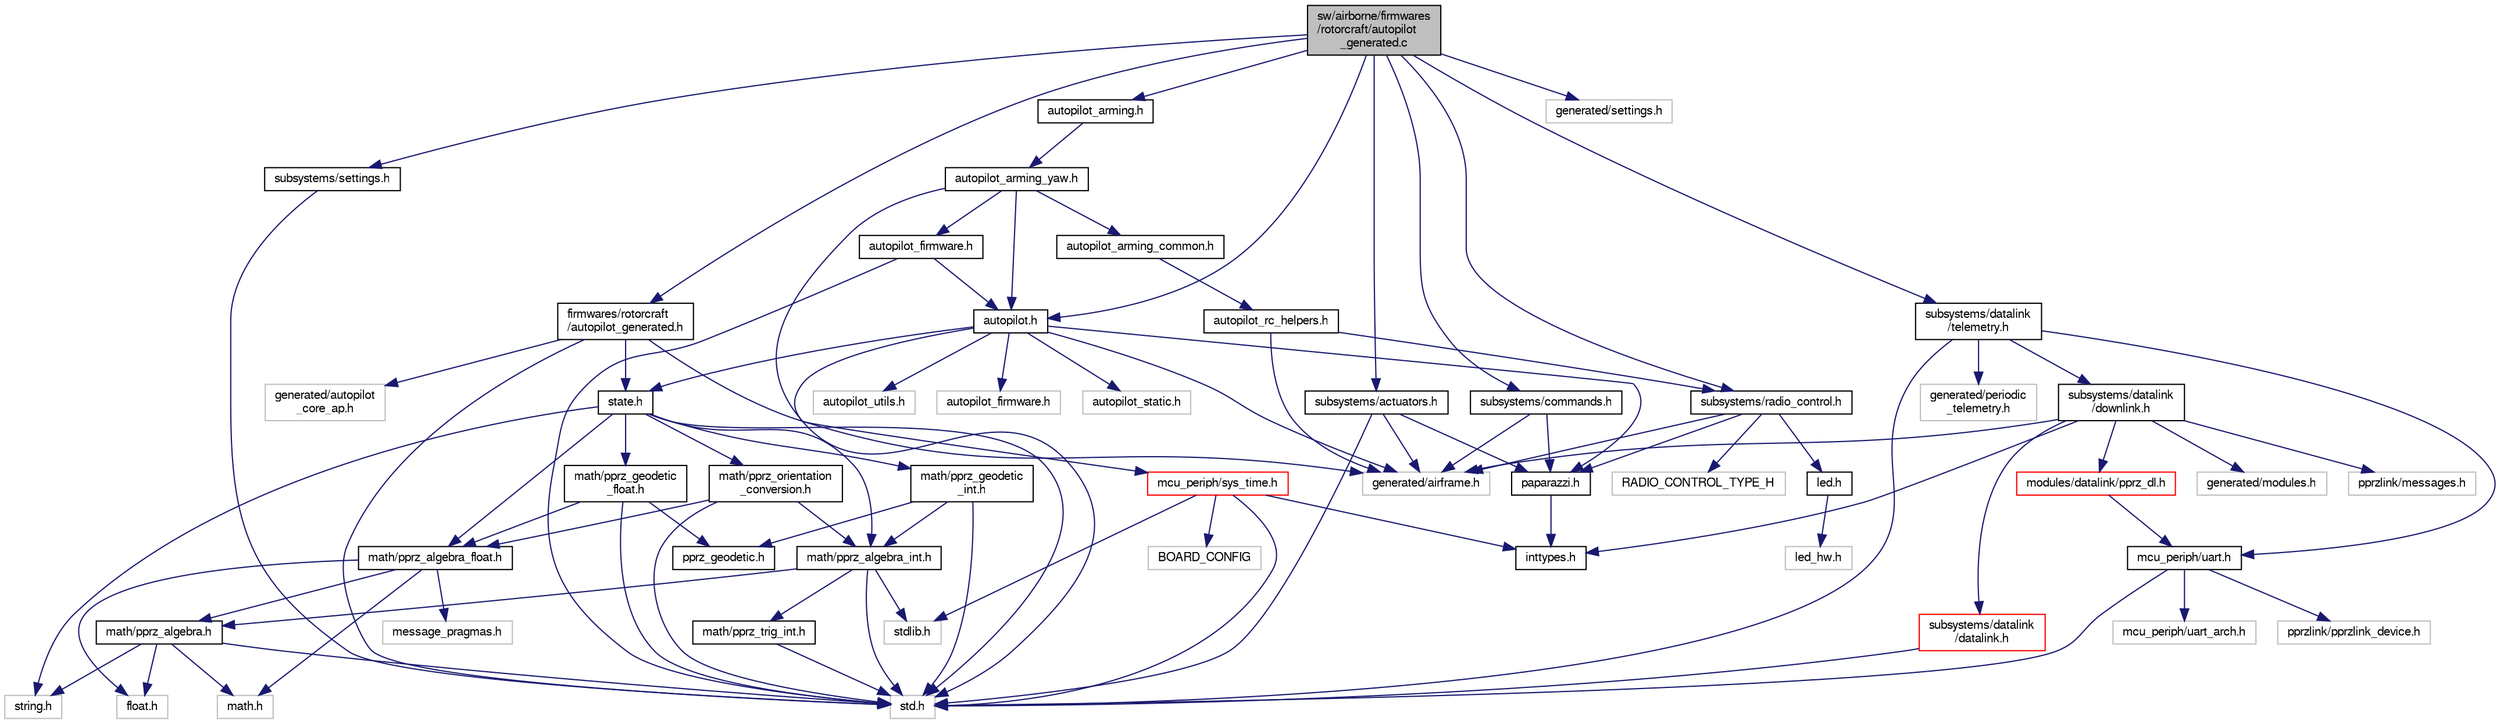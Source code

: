 digraph "sw/airborne/firmwares/rotorcraft/autopilot_generated.c"
{
  edge [fontname="FreeSans",fontsize="10",labelfontname="FreeSans",labelfontsize="10"];
  node [fontname="FreeSans",fontsize="10",shape=record];
  Node1 [label="sw/airborne/firmwares\l/rotorcraft/autopilot\l_generated.c",height=0.2,width=0.4,color="black", fillcolor="grey75", style="filled", fontcolor="black"];
  Node1 -> Node2 [color="midnightblue",fontsize="10",style="solid",fontname="FreeSans"];
  Node2 [label="firmwares/rotorcraft\l/autopilot_generated.h",height=0.2,width=0.4,color="black", fillcolor="white", style="filled",URL="$rotorcraft_2autopilot__generated_8h.html",tooltip="Autopilot generated implementation Calls the code generated from autopilot XML file. "];
  Node2 -> Node3 [color="midnightblue",fontsize="10",style="solid",fontname="FreeSans"];
  Node3 [label="std.h",height=0.2,width=0.4,color="grey75", fillcolor="white", style="filled"];
  Node2 -> Node4 [color="midnightblue",fontsize="10",style="solid",fontname="FreeSans"];
  Node4 [label="generated/autopilot\l_core_ap.h",height=0.2,width=0.4,color="grey75", fillcolor="white", style="filled"];
  Node2 -> Node5 [color="midnightblue",fontsize="10",style="solid",fontname="FreeSans"];
  Node5 [label="generated/airframe.h",height=0.2,width=0.4,color="grey75", fillcolor="white", style="filled"];
  Node2 -> Node6 [color="midnightblue",fontsize="10",style="solid",fontname="FreeSans"];
  Node6 [label="state.h",height=0.2,width=0.4,color="black", fillcolor="white", style="filled",URL="$state_8h.html",tooltip="API to get/set the generic vehicle states. "];
  Node6 -> Node7 [color="midnightblue",fontsize="10",style="solid",fontname="FreeSans"];
  Node7 [label="math/pprz_algebra_int.h",height=0.2,width=0.4,color="black", fillcolor="white", style="filled",URL="$pprz__algebra__int_8h.html",tooltip="Paparazzi fixed point algebra. "];
  Node7 -> Node3 [color="midnightblue",fontsize="10",style="solid",fontname="FreeSans"];
  Node7 -> Node8 [color="midnightblue",fontsize="10",style="solid",fontname="FreeSans"];
  Node8 [label="math/pprz_algebra.h",height=0.2,width=0.4,color="black", fillcolor="white", style="filled",URL="$pprz__algebra_8h.html",tooltip="Paparazzi generic algebra macros. "];
  Node8 -> Node9 [color="midnightblue",fontsize="10",style="solid",fontname="FreeSans"];
  Node9 [label="float.h",height=0.2,width=0.4,color="grey75", fillcolor="white", style="filled"];
  Node8 -> Node10 [color="midnightblue",fontsize="10",style="solid",fontname="FreeSans"];
  Node10 [label="string.h",height=0.2,width=0.4,color="grey75", fillcolor="white", style="filled"];
  Node8 -> Node3 [color="midnightblue",fontsize="10",style="solid",fontname="FreeSans"];
  Node8 -> Node11 [color="midnightblue",fontsize="10",style="solid",fontname="FreeSans"];
  Node11 [label="math.h",height=0.2,width=0.4,color="grey75", fillcolor="white", style="filled"];
  Node7 -> Node12 [color="midnightblue",fontsize="10",style="solid",fontname="FreeSans"];
  Node12 [label="math/pprz_trig_int.h",height=0.2,width=0.4,color="black", fillcolor="white", style="filled",URL="$pprz__trig__int_8h.html",tooltip="Paparazzi fixed point trig functions. "];
  Node12 -> Node3 [color="midnightblue",fontsize="10",style="solid",fontname="FreeSans"];
  Node7 -> Node13 [color="midnightblue",fontsize="10",style="solid",fontname="FreeSans"];
  Node13 [label="stdlib.h",height=0.2,width=0.4,color="grey75", fillcolor="white", style="filled"];
  Node6 -> Node14 [color="midnightblue",fontsize="10",style="solid",fontname="FreeSans"];
  Node14 [label="math/pprz_algebra_float.h",height=0.2,width=0.4,color="black", fillcolor="white", style="filled",URL="$pprz__algebra__float_8h.html",tooltip="Paparazzi floating point algebra. "];
  Node14 -> Node8 [color="midnightblue",fontsize="10",style="solid",fontname="FreeSans"];
  Node14 -> Node15 [color="midnightblue",fontsize="10",style="solid",fontname="FreeSans"];
  Node15 [label="message_pragmas.h",height=0.2,width=0.4,color="grey75", fillcolor="white", style="filled"];
  Node14 -> Node11 [color="midnightblue",fontsize="10",style="solid",fontname="FreeSans"];
  Node14 -> Node9 [color="midnightblue",fontsize="10",style="solid",fontname="FreeSans"];
  Node6 -> Node16 [color="midnightblue",fontsize="10",style="solid",fontname="FreeSans"];
  Node16 [label="math/pprz_geodetic\l_int.h",height=0.2,width=0.4,color="black", fillcolor="white", style="filled",URL="$pprz__geodetic__int_8h.html",tooltip="Paparazzi fixed point math for geodetic calculations. "];
  Node16 -> Node17 [color="midnightblue",fontsize="10",style="solid",fontname="FreeSans"];
  Node17 [label="pprz_geodetic.h",height=0.2,width=0.4,color="black", fillcolor="white", style="filled",URL="$pprz__geodetic_8h.html",tooltip="Paparazzi generic macros for geodetic calculations. "];
  Node16 -> Node3 [color="midnightblue",fontsize="10",style="solid",fontname="FreeSans"];
  Node16 -> Node7 [color="midnightblue",fontsize="10",style="solid",fontname="FreeSans"];
  Node6 -> Node18 [color="midnightblue",fontsize="10",style="solid",fontname="FreeSans"];
  Node18 [label="math/pprz_geodetic\l_float.h",height=0.2,width=0.4,color="black", fillcolor="white", style="filled",URL="$pprz__geodetic__float_8h.html",tooltip="Paparazzi floating point math for geodetic calculations. "];
  Node18 -> Node17 [color="midnightblue",fontsize="10",style="solid",fontname="FreeSans"];
  Node18 -> Node14 [color="midnightblue",fontsize="10",style="solid",fontname="FreeSans"];
  Node18 -> Node3 [color="midnightblue",fontsize="10",style="solid",fontname="FreeSans"];
  Node6 -> Node19 [color="midnightblue",fontsize="10",style="solid",fontname="FreeSans"];
  Node19 [label="math/pprz_orientation\l_conversion.h",height=0.2,width=0.4,color="black", fillcolor="white", style="filled",URL="$pprz__orientation__conversion_8h.html",tooltip="Generic orientation representation and conversions. "];
  Node19 -> Node7 [color="midnightblue",fontsize="10",style="solid",fontname="FreeSans"];
  Node19 -> Node14 [color="midnightblue",fontsize="10",style="solid",fontname="FreeSans"];
  Node19 -> Node3 [color="midnightblue",fontsize="10",style="solid",fontname="FreeSans"];
  Node6 -> Node3 [color="midnightblue",fontsize="10",style="solid",fontname="FreeSans"];
  Node6 -> Node10 [color="midnightblue",fontsize="10",style="solid",fontname="FreeSans"];
  Node1 -> Node20 [color="midnightblue",fontsize="10",style="solid",fontname="FreeSans"];
  Node20 [label="autopilot.h",height=0.2,width=0.4,color="black", fillcolor="white", style="filled",URL="$autopilot_8h.html",tooltip="Core autopilot interface common to all firmwares. "];
  Node20 -> Node3 [color="midnightblue",fontsize="10",style="solid",fontname="FreeSans"];
  Node20 -> Node21 [color="midnightblue",fontsize="10",style="solid",fontname="FreeSans"];
  Node21 [label="paparazzi.h",height=0.2,width=0.4,color="black", fillcolor="white", style="filled",URL="$paparazzi_8h.html"];
  Node21 -> Node22 [color="midnightblue",fontsize="10",style="solid",fontname="FreeSans"];
  Node22 [label="inttypes.h",height=0.2,width=0.4,color="black", fillcolor="white", style="filled",URL="$inttypes_8h.html"];
  Node20 -> Node5 [color="midnightblue",fontsize="10",style="solid",fontname="FreeSans"];
  Node20 -> Node6 [color="midnightblue",fontsize="10",style="solid",fontname="FreeSans"];
  Node20 -> Node23 [color="midnightblue",fontsize="10",style="solid",fontname="FreeSans"];
  Node23 [label="autopilot_utils.h",height=0.2,width=0.4,color="grey75", fillcolor="white", style="filled"];
  Node20 -> Node24 [color="midnightblue",fontsize="10",style="solid",fontname="FreeSans"];
  Node24 [label="autopilot_firmware.h",height=0.2,width=0.4,color="grey75", fillcolor="white", style="filled"];
  Node20 -> Node25 [color="midnightblue",fontsize="10",style="solid",fontname="FreeSans"];
  Node25 [label="autopilot_static.h",height=0.2,width=0.4,color="grey75", fillcolor="white", style="filled"];
  Node1 -> Node26 [color="midnightblue",fontsize="10",style="solid",fontname="FreeSans"];
  Node26 [label="autopilot_arming.h",height=0.2,width=0.4,color="black", fillcolor="white", style="filled",URL="$autopilot__arming_8h.html",tooltip="Arming procedure for rotorcraft Several options can be selected: "];
  Node26 -> Node27 [color="midnightblue",fontsize="10",style="solid",fontname="FreeSans"];
  Node27 [label="autopilot_arming_yaw.h",height=0.2,width=0.4,color="black", fillcolor="white", style="filled",URL="$autopilot__arming__yaw_8h.html",tooltip="Arm the motors by with max yaw stick. "];
  Node27 -> Node28 [color="midnightblue",fontsize="10",style="solid",fontname="FreeSans"];
  Node28 [label="autopilot_arming_common.h",height=0.2,width=0.4,color="black", fillcolor="white", style="filled",URL="$autopilot__arming__common_8h.html",tooltip="Arming procedure for rotorcraft, common definitions. "];
  Node28 -> Node29 [color="midnightblue",fontsize="10",style="solid",fontname="FreeSans"];
  Node29 [label="autopilot_rc_helpers.h",height=0.2,width=0.4,color="black", fillcolor="white", style="filled",URL="$rotorcraft_2autopilot__rc__helpers_8h.html",tooltip="Some helper functions to check RC sticks. "];
  Node29 -> Node5 [color="midnightblue",fontsize="10",style="solid",fontname="FreeSans"];
  Node29 -> Node30 [color="midnightblue",fontsize="10",style="solid",fontname="FreeSans"];
  Node30 [label="subsystems/radio_control.h",height=0.2,width=0.4,color="black", fillcolor="white", style="filled",URL="$radio__control_8h.html"];
  Node30 -> Node31 [color="midnightblue",fontsize="10",style="solid",fontname="FreeSans"];
  Node31 [label="led.h",height=0.2,width=0.4,color="black", fillcolor="white", style="filled",URL="$led_8h.html",tooltip="arch independent LED (Light Emitting Diodes) API "];
  Node31 -> Node32 [color="midnightblue",fontsize="10",style="solid",fontname="FreeSans"];
  Node32 [label="led_hw.h",height=0.2,width=0.4,color="grey75", fillcolor="white", style="filled"];
  Node30 -> Node5 [color="midnightblue",fontsize="10",style="solid",fontname="FreeSans"];
  Node30 -> Node21 [color="midnightblue",fontsize="10",style="solid",fontname="FreeSans"];
  Node30 -> Node33 [color="midnightblue",fontsize="10",style="solid",fontname="FreeSans"];
  Node33 [label="RADIO_CONTROL_TYPE_H",height=0.2,width=0.4,color="grey75", fillcolor="white", style="filled"];
  Node27 -> Node34 [color="midnightblue",fontsize="10",style="solid",fontname="FreeSans"];
  Node34 [label="autopilot_firmware.h",height=0.2,width=0.4,color="black", fillcolor="white", style="filled",URL="$rotorcraft_2autopilot__firmware_8h.html",tooltip="Rotorcraft specific autopilot interface and initialization. "];
  Node34 -> Node3 [color="midnightblue",fontsize="10",style="solid",fontname="FreeSans"];
  Node34 -> Node20 [color="midnightblue",fontsize="10",style="solid",fontname="FreeSans"];
  Node27 -> Node20 [color="midnightblue",fontsize="10",style="solid",fontname="FreeSans"];
  Node27 -> Node35 [color="midnightblue",fontsize="10",style="solid",fontname="FreeSans"];
  Node35 [label="mcu_periph/sys_time.h",height=0.2,width=0.4,color="red", fillcolor="white", style="filled",URL="$sys__time_8h.html",tooltip="Architecture independent timing functions. "];
  Node35 -> Node22 [color="midnightblue",fontsize="10",style="solid",fontname="FreeSans"];
  Node35 -> Node13 [color="midnightblue",fontsize="10",style="solid",fontname="FreeSans"];
  Node35 -> Node3 [color="midnightblue",fontsize="10",style="solid",fontname="FreeSans"];
  Node35 -> Node36 [color="midnightblue",fontsize="10",style="solid",fontname="FreeSans"];
  Node36 [label="BOARD_CONFIG",height=0.2,width=0.4,color="grey75", fillcolor="white", style="filled"];
  Node1 -> Node30 [color="midnightblue",fontsize="10",style="solid",fontname="FreeSans"];
  Node1 -> Node37 [color="midnightblue",fontsize="10",style="solid",fontname="FreeSans"];
  Node37 [label="subsystems/commands.h",height=0.2,width=0.4,color="black", fillcolor="white", style="filled",URL="$commands_8h.html",tooltip="Hardware independent code for commands handling. "];
  Node37 -> Node21 [color="midnightblue",fontsize="10",style="solid",fontname="FreeSans"];
  Node37 -> Node5 [color="midnightblue",fontsize="10",style="solid",fontname="FreeSans"];
  Node1 -> Node38 [color="midnightblue",fontsize="10",style="solid",fontname="FreeSans"];
  Node38 [label="subsystems/actuators.h",height=0.2,width=0.4,color="black", fillcolor="white", style="filled",URL="$subsystems_2actuators_8h.html",tooltip="Hardware independent API for actuators (servos, motor controllers). "];
  Node38 -> Node21 [color="midnightblue",fontsize="10",style="solid",fontname="FreeSans"];
  Node38 -> Node3 [color="midnightblue",fontsize="10",style="solid",fontname="FreeSans"];
  Node38 -> Node5 [color="midnightblue",fontsize="10",style="solid",fontname="FreeSans"];
  Node1 -> Node39 [color="midnightblue",fontsize="10",style="solid",fontname="FreeSans"];
  Node39 [label="subsystems/settings.h",height=0.2,width=0.4,color="black", fillcolor="white", style="filled",URL="$settings_8h.html",tooltip="Persistent settings interface. "];
  Node39 -> Node3 [color="midnightblue",fontsize="10",style="solid",fontname="FreeSans"];
  Node1 -> Node40 [color="midnightblue",fontsize="10",style="solid",fontname="FreeSans"];
  Node40 [label="subsystems/datalink\l/telemetry.h",height=0.2,width=0.4,color="black", fillcolor="white", style="filled",URL="$telemetry_8h.html",tooltip="Periodic telemetry system header (includes downlink utility and generated code). "];
  Node40 -> Node3 [color="midnightblue",fontsize="10",style="solid",fontname="FreeSans"];
  Node40 -> Node41 [color="midnightblue",fontsize="10",style="solid",fontname="FreeSans"];
  Node41 [label="mcu_periph/uart.h",height=0.2,width=0.4,color="black", fillcolor="white", style="filled",URL="$uart_8h.html",tooltip="arch independent UART (Universal Asynchronous Receiver/Transmitter) API "];
  Node41 -> Node42 [color="midnightblue",fontsize="10",style="solid",fontname="FreeSans"];
  Node42 [label="mcu_periph/uart_arch.h",height=0.2,width=0.4,color="grey75", fillcolor="white", style="filled"];
  Node41 -> Node43 [color="midnightblue",fontsize="10",style="solid",fontname="FreeSans"];
  Node43 [label="pprzlink/pprzlink_device.h",height=0.2,width=0.4,color="grey75", fillcolor="white", style="filled"];
  Node41 -> Node3 [color="midnightblue",fontsize="10",style="solid",fontname="FreeSans"];
  Node40 -> Node44 [color="midnightblue",fontsize="10",style="solid",fontname="FreeSans"];
  Node44 [label="generated/periodic\l_telemetry.h",height=0.2,width=0.4,color="grey75", fillcolor="white", style="filled"];
  Node40 -> Node45 [color="midnightblue",fontsize="10",style="solid",fontname="FreeSans"];
  Node45 [label="subsystems/datalink\l/downlink.h",height=0.2,width=0.4,color="black", fillcolor="white", style="filled",URL="$downlink_8h.html",tooltip="Common code for AP and FBW telemetry. "];
  Node45 -> Node22 [color="midnightblue",fontsize="10",style="solid",fontname="FreeSans"];
  Node45 -> Node5 [color="midnightblue",fontsize="10",style="solid",fontname="FreeSans"];
  Node45 -> Node46 [color="midnightblue",fontsize="10",style="solid",fontname="FreeSans"];
  Node46 [label="generated/modules.h",height=0.2,width=0.4,color="grey75", fillcolor="white", style="filled"];
  Node45 -> Node47 [color="midnightblue",fontsize="10",style="solid",fontname="FreeSans"];
  Node47 [label="pprzlink/messages.h",height=0.2,width=0.4,color="grey75", fillcolor="white", style="filled"];
  Node45 -> Node48 [color="midnightblue",fontsize="10",style="solid",fontname="FreeSans"];
  Node48 [label="subsystems/datalink\l/datalink.h",height=0.2,width=0.4,color="red", fillcolor="white", style="filled",URL="$datalink_8h.html",tooltip="Handling of messages coming from ground and other A/Cs. "];
  Node48 -> Node3 [color="midnightblue",fontsize="10",style="solid",fontname="FreeSans"];
  Node45 -> Node49 [color="midnightblue",fontsize="10",style="solid",fontname="FreeSans"];
  Node49 [label="modules/datalink/pprz_dl.h",height=0.2,width=0.4,color="red", fillcolor="white", style="filled",URL="$pprz__dl_8h.html",tooltip="Datalink using PPRZ protocol. "];
  Node49 -> Node41 [color="midnightblue",fontsize="10",style="solid",fontname="FreeSans"];
  Node1 -> Node50 [color="midnightblue",fontsize="10",style="solid",fontname="FreeSans"];
  Node50 [label="generated/settings.h",height=0.2,width=0.4,color="grey75", fillcolor="white", style="filled"];
}
